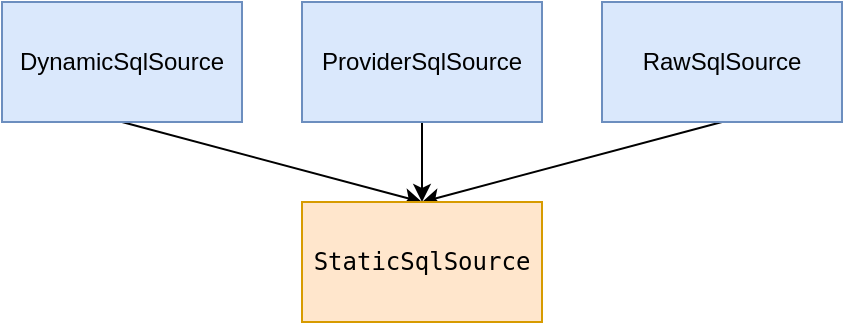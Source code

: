 <mxfile version="15.8.4" type="device"><diagram id="AhBb-5vLEMy8-JWkO4ll" name="第 1 页"><mxGraphModel dx="946" dy="625" grid="1" gridSize="10" guides="1" tooltips="1" connect="1" arrows="1" fold="1" page="1" pageScale="1" pageWidth="827" pageHeight="1169" math="0" shadow="0"><root><mxCell id="0"/><mxCell id="1" parent="0"/><mxCell id="v63x2bl5yWCfM2QfP3SA-6" style="rounded=0;orthogonalLoop=1;jettySize=auto;html=1;exitX=0.5;exitY=1;exitDx=0;exitDy=0;entryX=0.5;entryY=0;entryDx=0;entryDy=0;" parent="1" source="v63x2bl5yWCfM2QfP3SA-2" target="v63x2bl5yWCfM2QfP3SA-5" edge="1"><mxGeometry relative="1" as="geometry"/></mxCell><mxCell id="v63x2bl5yWCfM2QfP3SA-2" value="DynamicSqlSource" style="rounded=0;whiteSpace=wrap;html=1;fillColor=#dae8fc;strokeColor=#6c8ebf;" parent="1" vertex="1"><mxGeometry x="160" y="120" width="120" height="60" as="geometry"/></mxCell><mxCell id="v63x2bl5yWCfM2QfP3SA-7" style="edgeStyle=none;rounded=0;orthogonalLoop=1;jettySize=auto;html=1;exitX=0.5;exitY=1;exitDx=0;exitDy=0;entryX=0.5;entryY=0;entryDx=0;entryDy=0;" parent="1" source="v63x2bl5yWCfM2QfP3SA-3" target="v63x2bl5yWCfM2QfP3SA-5" edge="1"><mxGeometry relative="1" as="geometry"/></mxCell><mxCell id="v63x2bl5yWCfM2QfP3SA-3" value="ProviderSqlSource" style="rounded=0;whiteSpace=wrap;html=1;fillColor=#dae8fc;strokeColor=#6c8ebf;" parent="1" vertex="1"><mxGeometry x="310" y="120" width="120" height="60" as="geometry"/></mxCell><mxCell id="v63x2bl5yWCfM2QfP3SA-8" style="edgeStyle=none;rounded=0;orthogonalLoop=1;jettySize=auto;html=1;exitX=0.5;exitY=1;exitDx=0;exitDy=0;entryX=0.5;entryY=0;entryDx=0;entryDy=0;" parent="1" source="v63x2bl5yWCfM2QfP3SA-4" target="v63x2bl5yWCfM2QfP3SA-5" edge="1"><mxGeometry relative="1" as="geometry"/></mxCell><mxCell id="v63x2bl5yWCfM2QfP3SA-4" value="RawSqlSource" style="rounded=0;whiteSpace=wrap;html=1;fillColor=#dae8fc;strokeColor=#6c8ebf;" parent="1" vertex="1"><mxGeometry x="460" y="120" width="120" height="60" as="geometry"/></mxCell><mxCell id="v63x2bl5yWCfM2QfP3SA-5" value="&lt;pre&gt;StaticSqlSource&lt;/pre&gt;" style="rounded=0;whiteSpace=wrap;html=1;fillColor=#ffe6cc;strokeColor=#d79b00;" parent="1" vertex="1"><mxGeometry x="310" y="220" width="120" height="60" as="geometry"/></mxCell></root></mxGraphModel></diagram></mxfile>